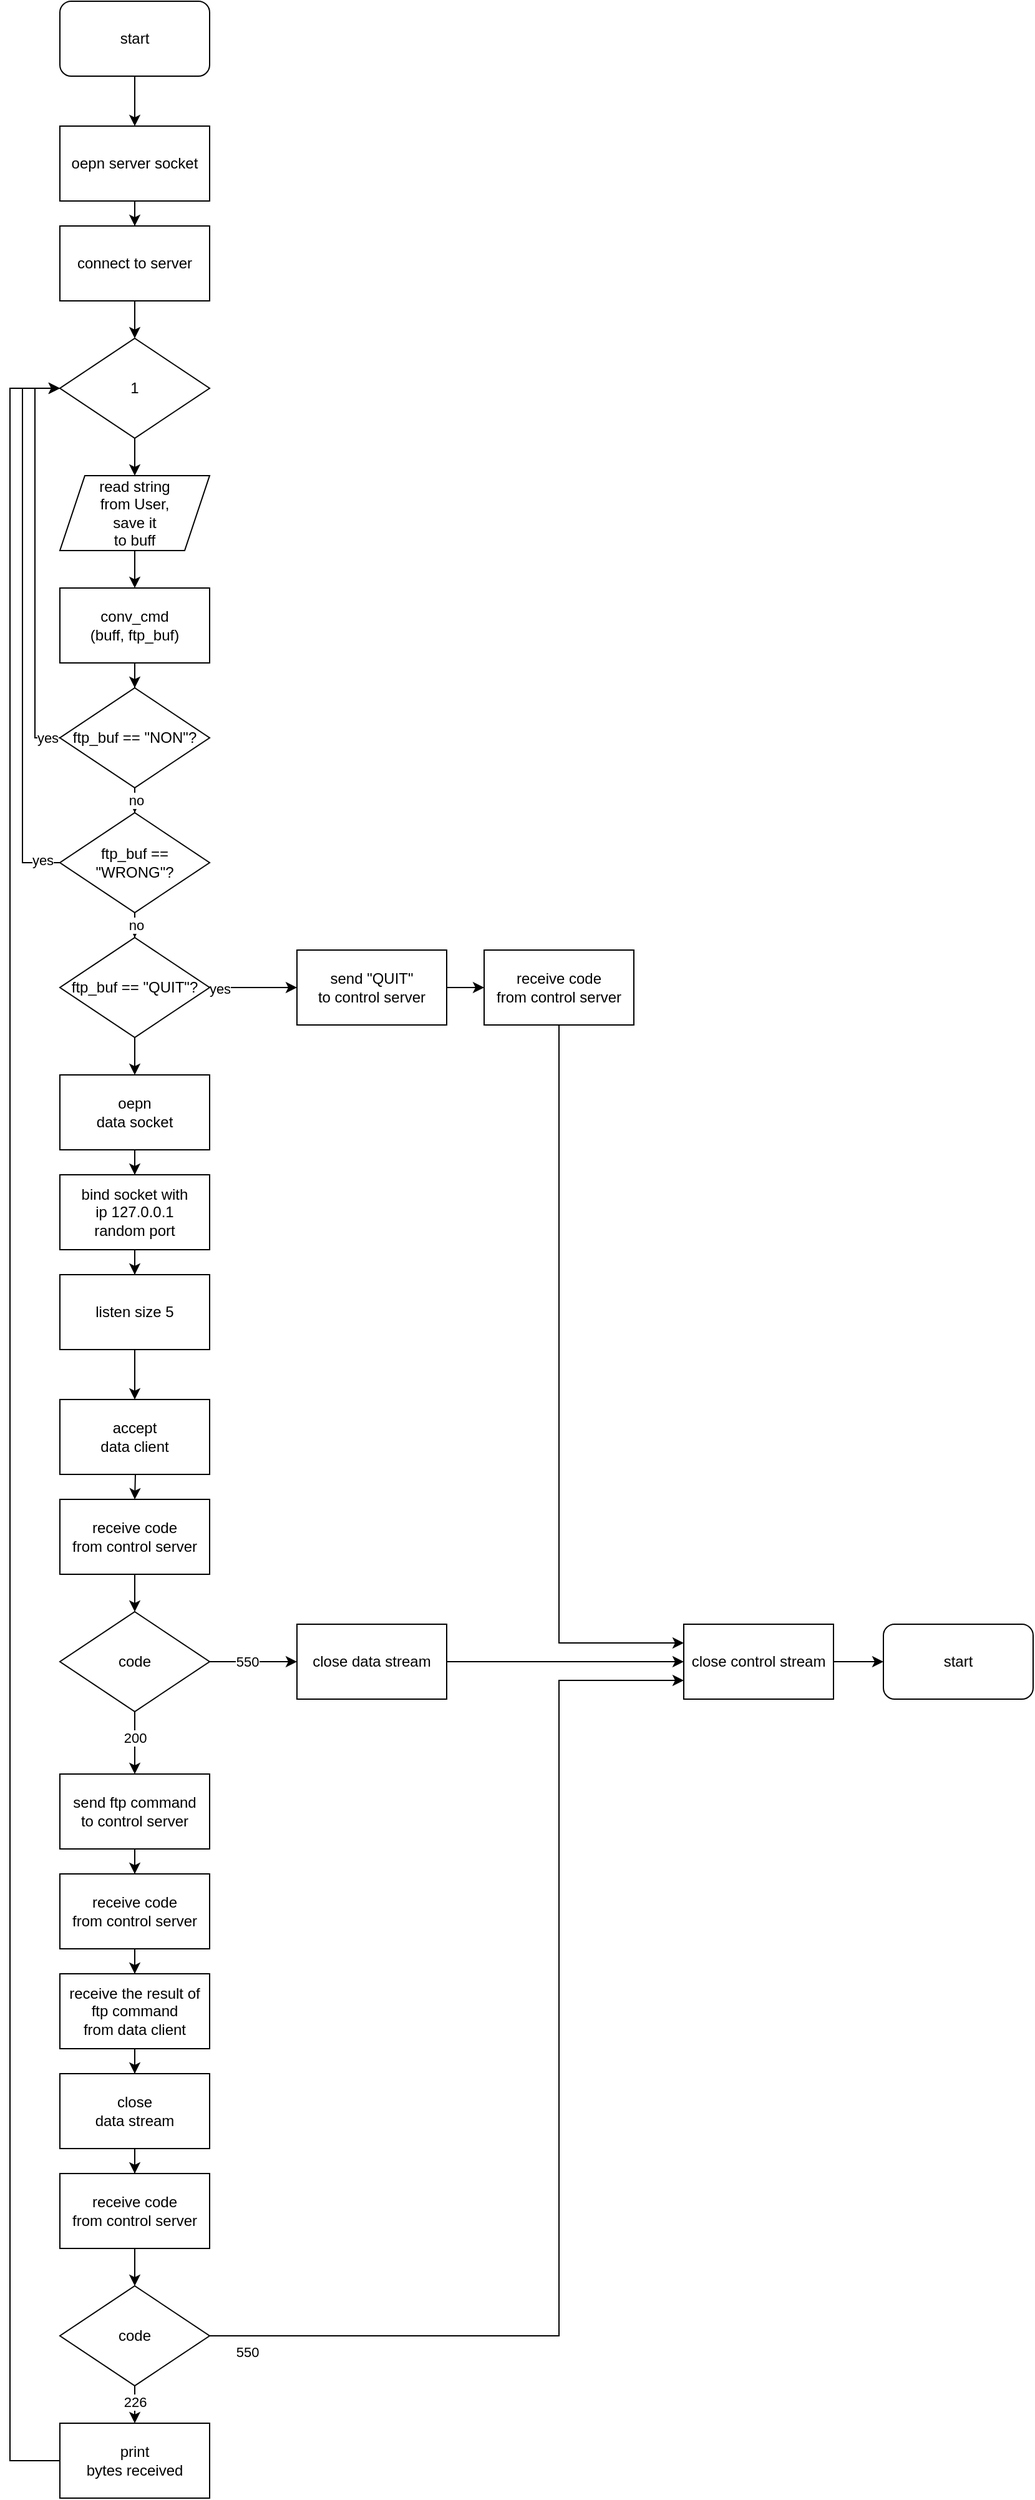 <mxfile version="24.2.5" type="device">
  <diagram name="페이지-1" id="l-0s7BtO_kDvL8_GYfha">
    <mxGraphModel dx="1194" dy="1826" grid="1" gridSize="10" guides="1" tooltips="1" connect="1" arrows="1" fold="1" page="1" pageScale="1" pageWidth="827" pageHeight="1169" math="0" shadow="0">
      <root>
        <mxCell id="0" />
        <mxCell id="1" parent="0" />
        <mxCell id="5YJOHDqXpEX6XLX2xnIA-71" style="edgeStyle=orthogonalEdgeStyle;rounded=0;orthogonalLoop=1;jettySize=auto;html=1;entryX=0.5;entryY=0;entryDx=0;entryDy=0;" parent="1" edge="1">
          <mxGeometry relative="1" as="geometry">
            <mxPoint x="720" y="810" as="sourcePoint" />
            <mxPoint x="720" y="850" as="targetPoint" />
          </mxGeometry>
        </mxCell>
        <mxCell id="73VT-4RQPk-xReq8YEB9-2" style="edgeStyle=orthogonalEdgeStyle;rounded=0;orthogonalLoop=1;jettySize=auto;html=1;entryX=0.5;entryY=0;entryDx=0;entryDy=0;" parent="1" edge="1">
          <mxGeometry relative="1" as="geometry">
            <mxPoint x="720" y="940" as="targetPoint" />
            <mxPoint x="720" y="910" as="sourcePoint" />
          </mxGeometry>
        </mxCell>
        <mxCell id="MY6ZTw5e_Ahok1iSxkeR-19" style="edgeStyle=orthogonalEdgeStyle;rounded=0;orthogonalLoop=1;jettySize=auto;html=1;entryX=0.5;entryY=0;entryDx=0;entryDy=0;" parent="1" source="MY6ZTw5e_Ahok1iSxkeR-20" target="MY6ZTw5e_Ahok1iSxkeR-22" edge="1">
          <mxGeometry relative="1" as="geometry" />
        </mxCell>
        <mxCell id="MY6ZTw5e_Ahok1iSxkeR-20" value="oepn server socket" style="rounded=0;whiteSpace=wrap;html=1;" parent="1" vertex="1">
          <mxGeometry x="660" y="-250" width="120" height="60" as="geometry" />
        </mxCell>
        <mxCell id="MY6ZTw5e_Ahok1iSxkeR-21" style="edgeStyle=orthogonalEdgeStyle;rounded=0;orthogonalLoop=1;jettySize=auto;html=1;entryX=0.5;entryY=0;entryDx=0;entryDy=0;" parent="1" source="MY6ZTw5e_Ahok1iSxkeR-22" target="MY6ZTw5e_Ahok1iSxkeR-24" edge="1">
          <mxGeometry relative="1" as="geometry" />
        </mxCell>
        <mxCell id="MY6ZTw5e_Ahok1iSxkeR-22" value="connect to server" style="rounded=0;whiteSpace=wrap;html=1;" parent="1" vertex="1">
          <mxGeometry x="660" y="-170" width="120" height="60" as="geometry" />
        </mxCell>
        <mxCell id="MY6ZTw5e_Ahok1iSxkeR-23" value="" style="edgeStyle=orthogonalEdgeStyle;rounded=0;orthogonalLoop=1;jettySize=auto;html=1;" parent="1" source="MY6ZTw5e_Ahok1iSxkeR-24" target="MY6ZTw5e_Ahok1iSxkeR-26" edge="1">
          <mxGeometry relative="1" as="geometry" />
        </mxCell>
        <mxCell id="MY6ZTw5e_Ahok1iSxkeR-24" value="1" style="rhombus;whiteSpace=wrap;html=1;" parent="1" vertex="1">
          <mxGeometry x="660" y="-80" width="120" height="80" as="geometry" />
        </mxCell>
        <mxCell id="MY6ZTw5e_Ahok1iSxkeR-62" value="" style="edgeStyle=orthogonalEdgeStyle;rounded=0;orthogonalLoop=1;jettySize=auto;html=1;" parent="1" source="MY6ZTw5e_Ahok1iSxkeR-26" edge="1">
          <mxGeometry relative="1" as="geometry">
            <mxPoint x="720" y="120" as="targetPoint" />
          </mxGeometry>
        </mxCell>
        <mxCell id="MY6ZTw5e_Ahok1iSxkeR-26" value="read string&lt;div&gt;from User,&lt;/div&gt;&lt;div&gt;save it&lt;/div&gt;&lt;div&gt;to buff&lt;/div&gt;" style="shape=parallelogram;perimeter=parallelogramPerimeter;whiteSpace=wrap;html=1;fixedSize=1;" parent="1" vertex="1">
          <mxGeometry x="660" y="30" width="120" height="60" as="geometry" />
        </mxCell>
        <mxCell id="MY6ZTw5e_Ahok1iSxkeR-38" value="" style="edgeStyle=orthogonalEdgeStyle;rounded=0;orthogonalLoop=1;jettySize=auto;html=1;" parent="1" source="MY6ZTw5e_Ahok1iSxkeR-40" edge="1">
          <mxGeometry relative="1" as="geometry">
            <mxPoint x="720" y="1070" as="targetPoint" />
          </mxGeometry>
        </mxCell>
        <mxCell id="MY6ZTw5e_Ahok1iSxkeR-39" value="200" style="edgeLabel;html=1;align=center;verticalAlign=middle;resizable=0;points=[];" parent="MY6ZTw5e_Ahok1iSxkeR-38" vertex="1" connectable="0">
          <mxGeometry x="-0.863" y="-4" relative="1" as="geometry">
            <mxPoint x="4" y="17" as="offset" />
          </mxGeometry>
        </mxCell>
        <mxCell id="MY6ZTw5e_Ahok1iSxkeR-64" value="" style="edgeStyle=orthogonalEdgeStyle;rounded=0;orthogonalLoop=1;jettySize=auto;html=1;" parent="1" source="MY6ZTw5e_Ahok1iSxkeR-40" edge="1">
          <mxGeometry relative="1" as="geometry">
            <Array as="points">
              <mxPoint x="770" y="980" />
              <mxPoint x="770" y="980" />
            </Array>
            <mxPoint x="850" y="980" as="targetPoint" />
          </mxGeometry>
        </mxCell>
        <mxCell id="atcfWrKkqU2XE1smyayt-4" value="550" style="edgeLabel;html=1;align=center;verticalAlign=middle;resizable=0;points=[];" parent="MY6ZTw5e_Ahok1iSxkeR-64" vertex="1" connectable="0">
          <mxGeometry x="0.043" y="2" relative="1" as="geometry">
            <mxPoint x="-7" y="2" as="offset" />
          </mxGeometry>
        </mxCell>
        <mxCell id="MY6ZTw5e_Ahok1iSxkeR-40" value="code" style="rhombus;whiteSpace=wrap;html=1;" parent="1" vertex="1">
          <mxGeometry x="660" y="940" width="120" height="80" as="geometry" />
        </mxCell>
        <mxCell id="Ns1vZwUKG0AynxqBt15p-3" value="" style="edgeStyle=orthogonalEdgeStyle;rounded=0;orthogonalLoop=1;jettySize=auto;html=1;" edge="1" parent="1" source="MY6ZTw5e_Ahok1iSxkeR-50" target="MY6ZTw5e_Ahok1iSxkeR-20">
          <mxGeometry relative="1" as="geometry" />
        </mxCell>
        <mxCell id="MY6ZTw5e_Ahok1iSxkeR-50" value="start" style="rounded=1;whiteSpace=wrap;html=1;" parent="1" vertex="1">
          <mxGeometry x="660" y="-350" width="120" height="60" as="geometry" />
        </mxCell>
        <mxCell id="Ns1vZwUKG0AynxqBt15p-5" value="" style="edgeStyle=orthogonalEdgeStyle;rounded=0;orthogonalLoop=1;jettySize=auto;html=1;" edge="1" parent="1" source="atcfWrKkqU2XE1smyayt-2" target="Ns1vZwUKG0AynxqBt15p-4">
          <mxGeometry relative="1" as="geometry" />
        </mxCell>
        <mxCell id="atcfWrKkqU2XE1smyayt-2" value="conv_cmd&lt;div&gt;(buff, ftp_buf)&lt;/div&gt;" style="rounded=0;whiteSpace=wrap;html=1;" parent="1" vertex="1">
          <mxGeometry x="660" y="120" width="120" height="60" as="geometry" />
        </mxCell>
        <mxCell id="Ns1vZwUKG0AynxqBt15p-6" style="edgeStyle=orthogonalEdgeStyle;rounded=0;orthogonalLoop=1;jettySize=auto;html=1;entryX=0;entryY=0.5;entryDx=0;entryDy=0;" edge="1" parent="1" source="Ns1vZwUKG0AynxqBt15p-4" target="MY6ZTw5e_Ahok1iSxkeR-24">
          <mxGeometry relative="1" as="geometry">
            <Array as="points">
              <mxPoint x="640" y="240" />
              <mxPoint x="640" y="-40" />
            </Array>
          </mxGeometry>
        </mxCell>
        <mxCell id="Ns1vZwUKG0AynxqBt15p-12" value="yes" style="edgeLabel;html=1;align=center;verticalAlign=middle;resizable=0;points=[];" vertex="1" connectable="0" parent="Ns1vZwUKG0AynxqBt15p-6">
          <mxGeometry x="-0.934" relative="1" as="geometry">
            <mxPoint as="offset" />
          </mxGeometry>
        </mxCell>
        <mxCell id="Ns1vZwUKG0AynxqBt15p-8" value="" style="edgeStyle=orthogonalEdgeStyle;rounded=0;orthogonalLoop=1;jettySize=auto;html=1;" edge="1" parent="1" source="Ns1vZwUKG0AynxqBt15p-4" target="Ns1vZwUKG0AynxqBt15p-7">
          <mxGeometry relative="1" as="geometry" />
        </mxCell>
        <mxCell id="Ns1vZwUKG0AynxqBt15p-13" value="no" style="edgeLabel;html=1;align=center;verticalAlign=middle;resizable=0;points=[];" vertex="1" connectable="0" parent="Ns1vZwUKG0AynxqBt15p-8">
          <mxGeometry x="0.65" y="1" relative="1" as="geometry">
            <mxPoint as="offset" />
          </mxGeometry>
        </mxCell>
        <mxCell id="Ns1vZwUKG0AynxqBt15p-4" value="ftp_buf == &quot;NON&quot;?" style="rhombus;whiteSpace=wrap;html=1;" vertex="1" parent="1">
          <mxGeometry x="660" y="200" width="120" height="80" as="geometry" />
        </mxCell>
        <mxCell id="Ns1vZwUKG0AynxqBt15p-9" style="edgeStyle=orthogonalEdgeStyle;rounded=0;orthogonalLoop=1;jettySize=auto;html=1;entryX=0;entryY=0.5;entryDx=0;entryDy=0;" edge="1" parent="1" source="Ns1vZwUKG0AynxqBt15p-7" target="MY6ZTw5e_Ahok1iSxkeR-24">
          <mxGeometry relative="1" as="geometry">
            <Array as="points">
              <mxPoint x="630" y="340" />
              <mxPoint x="630" y="-40" />
            </Array>
          </mxGeometry>
        </mxCell>
        <mxCell id="Ns1vZwUKG0AynxqBt15p-14" value="yes" style="edgeLabel;html=1;align=center;verticalAlign=middle;resizable=0;points=[];" vertex="1" connectable="0" parent="Ns1vZwUKG0AynxqBt15p-9">
          <mxGeometry x="-0.934" y="-2" relative="1" as="geometry">
            <mxPoint as="offset" />
          </mxGeometry>
        </mxCell>
        <mxCell id="Ns1vZwUKG0AynxqBt15p-11" value="" style="edgeStyle=orthogonalEdgeStyle;rounded=0;orthogonalLoop=1;jettySize=auto;html=1;" edge="1" parent="1" source="Ns1vZwUKG0AynxqBt15p-7" target="Ns1vZwUKG0AynxqBt15p-10">
          <mxGeometry relative="1" as="geometry" />
        </mxCell>
        <mxCell id="Ns1vZwUKG0AynxqBt15p-15" value="no" style="edgeLabel;html=1;align=center;verticalAlign=middle;resizable=0;points=[];" vertex="1" connectable="0" parent="Ns1vZwUKG0AynxqBt15p-11">
          <mxGeometry x="0.65" y="1" relative="1" as="geometry">
            <mxPoint as="offset" />
          </mxGeometry>
        </mxCell>
        <mxCell id="Ns1vZwUKG0AynxqBt15p-7" value="ftp_buf == &quot;WRONG&quot;?" style="rhombus;whiteSpace=wrap;html=1;" vertex="1" parent="1">
          <mxGeometry x="660" y="300" width="120" height="80" as="geometry" />
        </mxCell>
        <mxCell id="Ns1vZwUKG0AynxqBt15p-17" value="" style="edgeStyle=orthogonalEdgeStyle;rounded=0;orthogonalLoop=1;jettySize=auto;html=1;" edge="1" parent="1" source="Ns1vZwUKG0AynxqBt15p-10" target="Ns1vZwUKG0AynxqBt15p-16">
          <mxGeometry relative="1" as="geometry" />
        </mxCell>
        <mxCell id="Ns1vZwUKG0AynxqBt15p-21" value="yes" style="edgeLabel;html=1;align=center;verticalAlign=middle;resizable=0;points=[];" vertex="1" connectable="0" parent="Ns1vZwUKG0AynxqBt15p-17">
          <mxGeometry x="-0.794" y="-1" relative="1" as="geometry">
            <mxPoint x="1" as="offset" />
          </mxGeometry>
        </mxCell>
        <mxCell id="Ns1vZwUKG0AynxqBt15p-24" value="" style="edgeStyle=orthogonalEdgeStyle;rounded=0;orthogonalLoop=1;jettySize=auto;html=1;" edge="1" parent="1" source="Ns1vZwUKG0AynxqBt15p-10" target="Ns1vZwUKG0AynxqBt15p-22">
          <mxGeometry relative="1" as="geometry" />
        </mxCell>
        <mxCell id="Ns1vZwUKG0AynxqBt15p-10" value="ftp_buf == &quot;QUIT&quot;?" style="rhombus;whiteSpace=wrap;html=1;" vertex="1" parent="1">
          <mxGeometry x="660" y="400" width="120" height="80" as="geometry" />
        </mxCell>
        <mxCell id="Ns1vZwUKG0AynxqBt15p-20" value="" style="edgeStyle=orthogonalEdgeStyle;rounded=0;orthogonalLoop=1;jettySize=auto;html=1;" edge="1" parent="1" source="Ns1vZwUKG0AynxqBt15p-16" target="Ns1vZwUKG0AynxqBt15p-18">
          <mxGeometry relative="1" as="geometry" />
        </mxCell>
        <mxCell id="Ns1vZwUKG0AynxqBt15p-16" value="send &quot;QUIT&quot;&lt;div&gt;to control server&lt;/div&gt;" style="rounded=0;whiteSpace=wrap;html=1;" vertex="1" parent="1">
          <mxGeometry x="850" y="410" width="120" height="60" as="geometry" />
        </mxCell>
        <mxCell id="Ns1vZwUKG0AynxqBt15p-57" style="edgeStyle=orthogonalEdgeStyle;rounded=0;orthogonalLoop=1;jettySize=auto;html=1;entryX=0;entryY=0.25;entryDx=0;entryDy=0;" edge="1" parent="1" source="Ns1vZwUKG0AynxqBt15p-18" target="Ns1vZwUKG0AynxqBt15p-56">
          <mxGeometry relative="1" as="geometry">
            <Array as="points">
              <mxPoint x="1060" y="965" />
            </Array>
          </mxGeometry>
        </mxCell>
        <mxCell id="Ns1vZwUKG0AynxqBt15p-18" value="&lt;div&gt;receive code&lt;/div&gt;&lt;div&gt;from control server&lt;/div&gt;" style="rounded=0;whiteSpace=wrap;html=1;" vertex="1" parent="1">
          <mxGeometry x="1000" y="410" width="120" height="60" as="geometry" />
        </mxCell>
        <mxCell id="Ns1vZwUKG0AynxqBt15p-22" value="oepn&lt;div&gt;data socket&lt;/div&gt;" style="rounded=0;whiteSpace=wrap;html=1;" vertex="1" parent="1">
          <mxGeometry x="660" y="510" width="120" height="60" as="geometry" />
        </mxCell>
        <mxCell id="Ns1vZwUKG0AynxqBt15p-25" value="" style="edgeStyle=orthogonalEdgeStyle;rounded=0;orthogonalLoop=1;jettySize=auto;html=1;exitX=0.5;exitY=1;exitDx=0;exitDy=0;" edge="1" parent="1" target="Ns1vZwUKG0AynxqBt15p-27" source="Ns1vZwUKG0AynxqBt15p-22">
          <mxGeometry relative="1" as="geometry">
            <mxPoint x="720" y="570" as="sourcePoint" />
          </mxGeometry>
        </mxCell>
        <mxCell id="Ns1vZwUKG0AynxqBt15p-26" value="" style="edgeStyle=orthogonalEdgeStyle;rounded=0;orthogonalLoop=1;jettySize=auto;html=1;" edge="1" parent="1" source="Ns1vZwUKG0AynxqBt15p-27" target="Ns1vZwUKG0AynxqBt15p-29">
          <mxGeometry relative="1" as="geometry" />
        </mxCell>
        <mxCell id="Ns1vZwUKG0AynxqBt15p-27" value="bind socket with&lt;div&gt;ip 127.0.0.1&lt;/div&gt;&lt;div&gt;random port&lt;/div&gt;" style="whiteSpace=wrap;html=1;" vertex="1" parent="1">
          <mxGeometry x="660" y="590" width="120" height="60" as="geometry" />
        </mxCell>
        <mxCell id="Ns1vZwUKG0AynxqBt15p-28" value="" style="edgeStyle=orthogonalEdgeStyle;rounded=0;orthogonalLoop=1;jettySize=auto;html=1;entryX=0.5;entryY=0;entryDx=0;entryDy=0;" edge="1" parent="1" source="Ns1vZwUKG0AynxqBt15p-29" target="Ns1vZwUKG0AynxqBt15p-31">
          <mxGeometry relative="1" as="geometry">
            <mxPoint x="720" y="760" as="targetPoint" />
          </mxGeometry>
        </mxCell>
        <mxCell id="Ns1vZwUKG0AynxqBt15p-29" value="listen size 5" style="whiteSpace=wrap;html=1;" vertex="1" parent="1">
          <mxGeometry x="660" y="670" width="120" height="60" as="geometry" />
        </mxCell>
        <mxCell id="Ns1vZwUKG0AynxqBt15p-31" value="accept&lt;div&gt;data client&lt;/div&gt;" style="rounded=0;whiteSpace=wrap;html=1;" vertex="1" parent="1">
          <mxGeometry x="660" y="770" width="120" height="60" as="geometry" />
        </mxCell>
        <mxCell id="Ns1vZwUKG0AynxqBt15p-32" value="receive code&lt;div&gt;from control server&lt;/div&gt;" style="rounded=0;whiteSpace=wrap;html=1;" vertex="1" parent="1">
          <mxGeometry x="660" y="850" width="120" height="60" as="geometry" />
        </mxCell>
        <mxCell id="Ns1vZwUKG0AynxqBt15p-58" style="edgeStyle=orthogonalEdgeStyle;rounded=0;orthogonalLoop=1;jettySize=auto;html=1;entryX=0;entryY=0.5;entryDx=0;entryDy=0;" edge="1" parent="1" source="Ns1vZwUKG0AynxqBt15p-34" target="Ns1vZwUKG0AynxqBt15p-56">
          <mxGeometry relative="1" as="geometry" />
        </mxCell>
        <mxCell id="Ns1vZwUKG0AynxqBt15p-34" value="close data stream" style="rounded=0;whiteSpace=wrap;html=1;" vertex="1" parent="1">
          <mxGeometry x="850" y="950" width="120" height="60" as="geometry" />
        </mxCell>
        <mxCell id="Ns1vZwUKG0AynxqBt15p-38" value="" style="edgeStyle=orthogonalEdgeStyle;rounded=0;orthogonalLoop=1;jettySize=auto;html=1;" edge="1" parent="1" source="Ns1vZwUKG0AynxqBt15p-36" target="Ns1vZwUKG0AynxqBt15p-37">
          <mxGeometry relative="1" as="geometry" />
        </mxCell>
        <mxCell id="Ns1vZwUKG0AynxqBt15p-36" value="send ftp command&lt;div&gt;to control server&lt;/div&gt;" style="rounded=0;whiteSpace=wrap;html=1;" vertex="1" parent="1">
          <mxGeometry x="660" y="1070" width="120" height="60" as="geometry" />
        </mxCell>
        <mxCell id="Ns1vZwUKG0AynxqBt15p-40" value="" style="edgeStyle=orthogonalEdgeStyle;rounded=0;orthogonalLoop=1;jettySize=auto;html=1;" edge="1" parent="1" source="Ns1vZwUKG0AynxqBt15p-37" target="Ns1vZwUKG0AynxqBt15p-39">
          <mxGeometry relative="1" as="geometry" />
        </mxCell>
        <mxCell id="Ns1vZwUKG0AynxqBt15p-37" value="receive code&lt;div&gt;from control server&lt;/div&gt;" style="rounded=0;whiteSpace=wrap;html=1;" vertex="1" parent="1">
          <mxGeometry x="660" y="1150" width="120" height="60" as="geometry" />
        </mxCell>
        <mxCell id="Ns1vZwUKG0AynxqBt15p-42" value="" style="edgeStyle=orthogonalEdgeStyle;rounded=0;orthogonalLoop=1;jettySize=auto;html=1;" edge="1" parent="1" source="Ns1vZwUKG0AynxqBt15p-39" target="Ns1vZwUKG0AynxqBt15p-41">
          <mxGeometry relative="1" as="geometry" />
        </mxCell>
        <mxCell id="Ns1vZwUKG0AynxqBt15p-39" value="receive the result of ftp command&lt;div&gt;from data client&lt;/div&gt;" style="rounded=0;whiteSpace=wrap;html=1;" vertex="1" parent="1">
          <mxGeometry x="660" y="1230" width="120" height="60" as="geometry" />
        </mxCell>
        <mxCell id="Ns1vZwUKG0AynxqBt15p-44" value="" style="edgeStyle=orthogonalEdgeStyle;rounded=0;orthogonalLoop=1;jettySize=auto;html=1;" edge="1" parent="1" source="Ns1vZwUKG0AynxqBt15p-41" target="Ns1vZwUKG0AynxqBt15p-43">
          <mxGeometry relative="1" as="geometry" />
        </mxCell>
        <mxCell id="Ns1vZwUKG0AynxqBt15p-41" value="close&lt;div&gt;data stream&lt;/div&gt;" style="rounded=0;whiteSpace=wrap;html=1;" vertex="1" parent="1">
          <mxGeometry x="660" y="1310" width="120" height="60" as="geometry" />
        </mxCell>
        <mxCell id="Ns1vZwUKG0AynxqBt15p-46" value="" style="edgeStyle=orthogonalEdgeStyle;rounded=0;orthogonalLoop=1;jettySize=auto;html=1;" edge="1" parent="1" source="Ns1vZwUKG0AynxqBt15p-43" target="Ns1vZwUKG0AynxqBt15p-45">
          <mxGeometry relative="1" as="geometry" />
        </mxCell>
        <mxCell id="Ns1vZwUKG0AynxqBt15p-43" value="receive code&lt;div&gt;from control server&lt;/div&gt;" style="rounded=0;whiteSpace=wrap;html=1;" vertex="1" parent="1">
          <mxGeometry x="660" y="1390" width="120" height="60" as="geometry" />
        </mxCell>
        <mxCell id="Ns1vZwUKG0AynxqBt15p-52" value="" style="edgeStyle=orthogonalEdgeStyle;rounded=0;orthogonalLoop=1;jettySize=auto;html=1;" edge="1" parent="1" source="Ns1vZwUKG0AynxqBt15p-45" target="Ns1vZwUKG0AynxqBt15p-50">
          <mxGeometry relative="1" as="geometry" />
        </mxCell>
        <mxCell id="Ns1vZwUKG0AynxqBt15p-53" value="226" style="edgeLabel;html=1;align=center;verticalAlign=middle;resizable=0;points=[];" vertex="1" connectable="0" parent="Ns1vZwUKG0AynxqBt15p-52">
          <mxGeometry x="0.3" relative="1" as="geometry">
            <mxPoint as="offset" />
          </mxGeometry>
        </mxCell>
        <mxCell id="Ns1vZwUKG0AynxqBt15p-45" value="code" style="rhombus;whiteSpace=wrap;html=1;" vertex="1" parent="1">
          <mxGeometry x="660" y="1480" width="120" height="80" as="geometry" />
        </mxCell>
        <mxCell id="Ns1vZwUKG0AynxqBt15p-47" value="" style="edgeStyle=orthogonalEdgeStyle;rounded=0;orthogonalLoop=1;jettySize=auto;html=1;entryX=0;entryY=0.75;entryDx=0;entryDy=0;exitX=1;exitY=0.5;exitDx=0;exitDy=0;" edge="1" parent="1" source="Ns1vZwUKG0AynxqBt15p-45" target="Ns1vZwUKG0AynxqBt15p-56">
          <mxGeometry relative="1" as="geometry">
            <Array as="points">
              <mxPoint x="1060" y="1520" />
              <mxPoint x="1060" y="995" />
            </Array>
            <mxPoint x="790" y="1520" as="sourcePoint" />
            <mxPoint x="860" y="1520" as="targetPoint" />
          </mxGeometry>
        </mxCell>
        <mxCell id="Ns1vZwUKG0AynxqBt15p-48" value="550" style="edgeLabel;html=1;align=center;verticalAlign=middle;resizable=0;points=[];" vertex="1" connectable="0" parent="Ns1vZwUKG0AynxqBt15p-47">
          <mxGeometry x="0.043" y="2" relative="1" as="geometry">
            <mxPoint x="-248" y="205" as="offset" />
          </mxGeometry>
        </mxCell>
        <mxCell id="Ns1vZwUKG0AynxqBt15p-55" style="edgeStyle=orthogonalEdgeStyle;rounded=0;orthogonalLoop=1;jettySize=auto;html=1;entryX=0;entryY=0.5;entryDx=0;entryDy=0;" edge="1" parent="1" source="Ns1vZwUKG0AynxqBt15p-50" target="MY6ZTw5e_Ahok1iSxkeR-24">
          <mxGeometry relative="1" as="geometry">
            <mxPoint x="840" y="-40" as="targetPoint" />
            <Array as="points">
              <mxPoint x="620" y="1620" />
              <mxPoint x="620" y="-40" />
            </Array>
          </mxGeometry>
        </mxCell>
        <mxCell id="Ns1vZwUKG0AynxqBt15p-50" value="print&lt;div&gt;bytes received&lt;/div&gt;" style="rounded=0;whiteSpace=wrap;html=1;" vertex="1" parent="1">
          <mxGeometry x="660" y="1590" width="120" height="60" as="geometry" />
        </mxCell>
        <mxCell id="Ns1vZwUKG0AynxqBt15p-60" value="" style="edgeStyle=orthogonalEdgeStyle;rounded=0;orthogonalLoop=1;jettySize=auto;html=1;" edge="1" parent="1" source="Ns1vZwUKG0AynxqBt15p-56" target="Ns1vZwUKG0AynxqBt15p-59">
          <mxGeometry relative="1" as="geometry" />
        </mxCell>
        <mxCell id="Ns1vZwUKG0AynxqBt15p-56" value="close control stream" style="rounded=0;whiteSpace=wrap;html=1;" vertex="1" parent="1">
          <mxGeometry x="1160" y="950" width="120" height="60" as="geometry" />
        </mxCell>
        <mxCell id="Ns1vZwUKG0AynxqBt15p-59" value="start" style="rounded=1;whiteSpace=wrap;html=1;" vertex="1" parent="1">
          <mxGeometry x="1320" y="950" width="120" height="60" as="geometry" />
        </mxCell>
      </root>
    </mxGraphModel>
  </diagram>
</mxfile>
